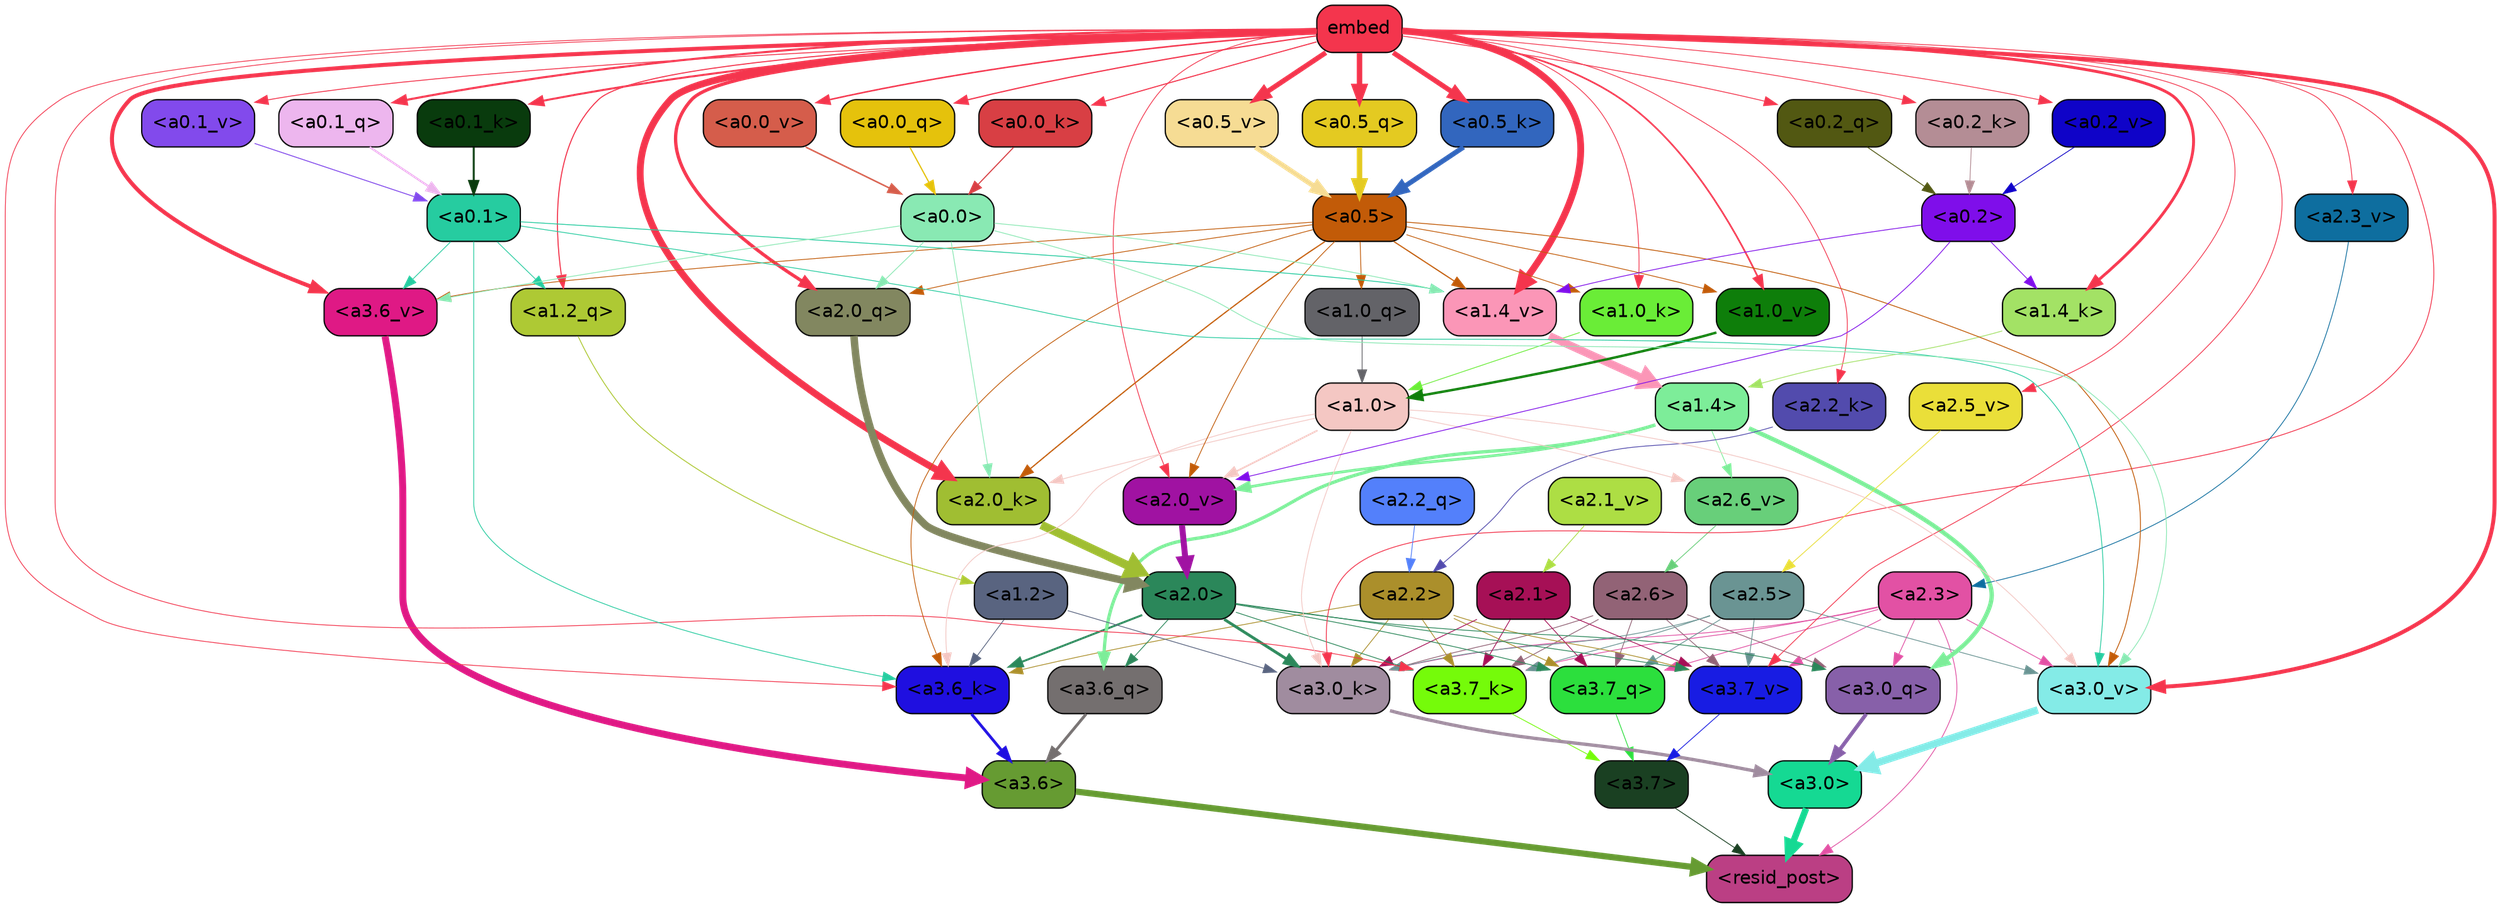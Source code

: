 strict digraph "" {
	graph [bgcolor=transparent,
		layout=dot,
		overlap=false,
		splines=true
	];
	"<a3.7>"	[color=black,
		fillcolor="#1a4022",
		fontname=Helvetica,
		shape=box,
		style="filled, rounded"];
	"<resid_post>"	[color=black,
		fillcolor="#bb3f84",
		fontname=Helvetica,
		shape=box,
		style="filled, rounded"];
	"<a3.7>" -> "<resid_post>"	[color="#1a4022",
		penwidth=0.6];
	"<a3.6>"	[color=black,
		fillcolor="#669b32",
		fontname=Helvetica,
		shape=box,
		style="filled, rounded"];
	"<a3.6>" -> "<resid_post>"	[color="#669b32",
		penwidth=4.7534414529800415];
	"<a3.0>"	[color=black,
		fillcolor="#15d993",
		fontname=Helvetica,
		shape=box,
		style="filled, rounded"];
	"<a3.0>" -> "<resid_post>"	[color="#15d993",
		penwidth=4.898576855659485];
	"<a2.3>"	[color=black,
		fillcolor="#e251a4",
		fontname=Helvetica,
		shape=box,
		style="filled, rounded"];
	"<a2.3>" -> "<resid_post>"	[color="#e251a4",
		penwidth=0.6];
	"<a3.7_q>"	[color=black,
		fillcolor="#2cdf3d",
		fontname=Helvetica,
		shape=box,
		style="filled, rounded"];
	"<a2.3>" -> "<a3.7_q>"	[color="#e251a4",
		penwidth=0.6];
	"<a3.0_q>"	[color=black,
		fillcolor="#8760a9",
		fontname=Helvetica,
		shape=box,
		style="filled, rounded"];
	"<a2.3>" -> "<a3.0_q>"	[color="#e251a4",
		penwidth=0.6];
	"<a3.7_k>"	[color=black,
		fillcolor="#75fb0a",
		fontname=Helvetica,
		shape=box,
		style="filled, rounded"];
	"<a2.3>" -> "<a3.7_k>"	[color="#e251a4",
		penwidth=0.6];
	"<a3.0_k>"	[color=black,
		fillcolor="#a08c9f",
		fontname=Helvetica,
		shape=box,
		style="filled, rounded"];
	"<a2.3>" -> "<a3.0_k>"	[color="#e251a4",
		penwidth=0.6];
	"<a3.7_v>"	[color=black,
		fillcolor="#181ce3",
		fontname=Helvetica,
		shape=box,
		style="filled, rounded"];
	"<a2.3>" -> "<a3.7_v>"	[color="#e251a4",
		penwidth=0.6];
	"<a3.0_v>"	[color=black,
		fillcolor="#84ebe7",
		fontname=Helvetica,
		shape=box,
		style="filled, rounded"];
	"<a2.3>" -> "<a3.0_v>"	[color="#e251a4",
		penwidth=0.6];
	"<a3.7_q>" -> "<a3.7>"	[color="#2cdf3d",
		penwidth=0.6];
	"<a3.6_q>"	[color=black,
		fillcolor="#746f6f",
		fontname=Helvetica,
		shape=box,
		style="filled, rounded"];
	"<a3.6_q>" -> "<a3.6>"	[color="#746f6f",
		penwidth=2.160832464694977];
	"<a3.0_q>" -> "<a3.0>"	[color="#8760a9",
		penwidth=2.870753765106201];
	"<a3.7_k>" -> "<a3.7>"	[color="#75fb0a",
		penwidth=0.6];
	"<a3.6_k>"	[color=black,
		fillcolor="#1f0fe0",
		fontname=Helvetica,
		shape=box,
		style="filled, rounded"];
	"<a3.6_k>" -> "<a3.6>"	[color="#1f0fe0",
		penwidth=2.13908451795578];
	"<a3.0_k>" -> "<a3.0>"	[color="#a08c9f",
		penwidth=2.520303964614868];
	"<a3.7_v>" -> "<a3.7>"	[color="#181ce3",
		penwidth=0.6];
	"<a3.6_v>"	[color=black,
		fillcolor="#df1985",
		fontname=Helvetica,
		shape=box,
		style="filled, rounded"];
	"<a3.6_v>" -> "<a3.6>"	[color="#df1985",
		penwidth=5.297133803367615];
	"<a3.0_v>" -> "<a3.0>"	[color="#84ebe7",
		penwidth=5.680712580680847];
	"<a2.6>"	[color=black,
		fillcolor="#926376",
		fontname=Helvetica,
		shape=box,
		style="filled, rounded"];
	"<a2.6>" -> "<a3.7_q>"	[color="#926376",
		penwidth=0.6];
	"<a2.6>" -> "<a3.0_q>"	[color="#926376",
		penwidth=0.6];
	"<a2.6>" -> "<a3.7_k>"	[color="#926376",
		penwidth=0.6];
	"<a2.6>" -> "<a3.0_k>"	[color="#926376",
		penwidth=0.6];
	"<a2.6>" -> "<a3.7_v>"	[color="#926376",
		penwidth=0.6];
	"<a2.5>"	[color=black,
		fillcolor="#6a9493",
		fontname=Helvetica,
		shape=box,
		style="filled, rounded"];
	"<a2.5>" -> "<a3.7_q>"	[color="#6a9493",
		penwidth=0.6];
	"<a2.5>" -> "<a3.7_k>"	[color="#6a9493",
		penwidth=0.6];
	"<a2.5>" -> "<a3.0_k>"	[color="#6a9493",
		penwidth=0.6];
	"<a2.5>" -> "<a3.7_v>"	[color="#6a9493",
		penwidth=0.6];
	"<a2.5>" -> "<a3.0_v>"	[color="#6a9493",
		penwidth=0.6];
	"<a2.2>"	[color=black,
		fillcolor="#ab8f2b",
		fontname=Helvetica,
		shape=box,
		style="filled, rounded"];
	"<a2.2>" -> "<a3.7_q>"	[color="#ab8f2b",
		penwidth=0.6];
	"<a2.2>" -> "<a3.7_k>"	[color="#ab8f2b",
		penwidth=0.6];
	"<a2.2>" -> "<a3.6_k>"	[color="#ab8f2b",
		penwidth=0.6];
	"<a2.2>" -> "<a3.0_k>"	[color="#ab8f2b",
		penwidth=0.6];
	"<a2.2>" -> "<a3.7_v>"	[color="#ab8f2b",
		penwidth=0.6];
	"<a2.1>"	[color=black,
		fillcolor="#a61056",
		fontname=Helvetica,
		shape=box,
		style="filled, rounded"];
	"<a2.1>" -> "<a3.7_q>"	[color="#a61056",
		penwidth=0.6];
	"<a2.1>" -> "<a3.7_k>"	[color="#a61056",
		penwidth=0.6];
	"<a2.1>" -> "<a3.0_k>"	[color="#a61056",
		penwidth=0.6];
	"<a2.1>" -> "<a3.7_v>"	[color="#a61056",
		penwidth=0.6];
	"<a2.0>"	[color=black,
		fillcolor="#2b875a",
		fontname=Helvetica,
		shape=box,
		style="filled, rounded"];
	"<a2.0>" -> "<a3.7_q>"	[color="#2b875a",
		penwidth=0.6];
	"<a2.0>" -> "<a3.6_q>"	[color="#2b875a",
		penwidth=0.6];
	"<a2.0>" -> "<a3.0_q>"	[color="#2b875a",
		penwidth=0.6];
	"<a2.0>" -> "<a3.7_k>"	[color="#2b875a",
		penwidth=0.6];
	"<a2.0>" -> "<a3.6_k>"	[color="#2b875a",
		penwidth=1.4957321882247925];
	"<a2.0>" -> "<a3.0_k>"	[color="#2b875a",
		penwidth=2.18752121925354];
	"<a2.0>" -> "<a3.7_v>"	[color="#2b875a",
		penwidth=0.6];
	"<a1.4>"	[color=black,
		fillcolor="#7ded99",
		fontname=Helvetica,
		shape=box,
		style="filled, rounded"];
	"<a1.4>" -> "<a3.6_q>"	[color="#7ded99",
		penwidth=2.4829938411712646];
	"<a1.4>" -> "<a3.0_q>"	[color="#7ded99",
		penwidth=3.299744725227356];
	"<a2.6_v>"	[color=black,
		fillcolor="#68cf7a",
		fontname=Helvetica,
		shape=box,
		style="filled, rounded"];
	"<a1.4>" -> "<a2.6_v>"	[color="#7ded99",
		penwidth=0.6];
	"<a2.0_v>"	[color=black,
		fillcolor="#a012a2",
		fontname=Helvetica,
		shape=box,
		style="filled, rounded"];
	"<a1.4>" -> "<a2.0_v>"	[color="#7ded99",
		penwidth=2.092592429369688];
	embed	[color=black,
		fillcolor="#f4354d",
		fontname=Helvetica,
		shape=box,
		style="filled, rounded"];
	embed -> "<a3.7_k>"	[color="#f4354d",
		penwidth=0.6];
	embed -> "<a3.6_k>"	[color="#f4354d",
		penwidth=0.6];
	embed -> "<a3.0_k>"	[color="#f4354d",
		penwidth=0.6394047290086746];
	embed -> "<a3.7_v>"	[color="#f4354d",
		penwidth=0.6];
	embed -> "<a3.6_v>"	[color="#f4354d",
		penwidth=3.067279100418091];
	embed -> "<a3.0_v>"	[color="#f4354d",
		penwidth=3.0212591886520386];
	"<a2.0_q>"	[color=black,
		fillcolor="#828760",
		fontname=Helvetica,
		shape=box,
		style="filled, rounded"];
	embed -> "<a2.0_q>"	[color="#f4354d",
		penwidth=2.5355080366134644];
	"<a2.2_k>"	[color=black,
		fillcolor="#524bad",
		fontname=Helvetica,
		shape=box,
		style="filled, rounded"];
	embed -> "<a2.2_k>"	[color="#f4354d",
		penwidth=0.6];
	"<a2.0_k>"	[color=black,
		fillcolor="#a0be32",
		fontname=Helvetica,
		shape=box,
		style="filled, rounded"];
	embed -> "<a2.0_k>"	[color="#f4354d",
		penwidth=5.2180726528167725];
	"<a2.5_v>"	[color=black,
		fillcolor="#eadf39",
		fontname=Helvetica,
		shape=box,
		style="filled, rounded"];
	embed -> "<a2.5_v>"	[color="#f4354d",
		penwidth=0.6];
	"<a2.3_v>"	[color=black,
		fillcolor="#0e6e9f",
		fontname=Helvetica,
		shape=box,
		style="filled, rounded"];
	embed -> "<a2.3_v>"	[color="#f4354d",
		penwidth=0.6];
	embed -> "<a2.0_v>"	[color="#f4354d",
		penwidth=0.6];
	"<a1.2_q>"	[color=black,
		fillcolor="#aec934",
		fontname=Helvetica,
		shape=box,
		style="filled, rounded"];
	embed -> "<a1.2_q>"	[color="#f4354d",
		penwidth=0.8094894886016846];
	"<a1.4_k>"	[color=black,
		fillcolor="#a3e265",
		fontname=Helvetica,
		shape=box,
		style="filled, rounded"];
	embed -> "<a1.4_k>"	[color="#f4354d",
		penwidth=2.1732678413391113];
	"<a1.0_k>"	[color=black,
		fillcolor="#6aed37",
		fontname=Helvetica,
		shape=box,
		style="filled, rounded"];
	embed -> "<a1.0_k>"	[color="#f4354d",
		penwidth=0.6];
	"<a1.4_v>"	[color=black,
		fillcolor="#fb96b7",
		fontname=Helvetica,
		shape=box,
		style="filled, rounded"];
	embed -> "<a1.4_v>"	[color="#f4354d",
		penwidth=5.162249565124512];
	"<a1.0_v>"	[color=black,
		fillcolor="#0e7e0a",
		fontname=Helvetica,
		shape=box,
		style="filled, rounded"];
	embed -> "<a1.0_v>"	[color="#f4354d",
		penwidth=1.26457279920578];
	"<a0.5_q>"	[color=black,
		fillcolor="#e4ca21",
		fontname=Helvetica,
		shape=box,
		style="filled, rounded"];
	embed -> "<a0.5_q>"	[color="#f4354d",
		penwidth=4.176324553787708];
	"<a0.2_q>"	[color=black,
		fillcolor="#525812",
		fontname=Helvetica,
		shape=box,
		style="filled, rounded"];
	embed -> "<a0.2_q>"	[color="#f4354d",
		penwidth=0.6484904289245605];
	"<a0.1_q>"	[color=black,
		fillcolor="#edb6ee",
		fontname=Helvetica,
		shape=box,
		style="filled, rounded"];
	embed -> "<a0.1_q>"	[color="#f4354d",
		penwidth=1.5710430145263672];
	"<a0.0_q>"	[color=black,
		fillcolor="#e5c20c",
		fontname=Helvetica,
		shape=box,
		style="filled, rounded"];
	embed -> "<a0.0_q>"	[color="#f4354d",
		penwidth=0.9426429271697998];
	"<a0.5_k>"	[color=black,
		fillcolor="#3266be",
		fontname=Helvetica,
		shape=box,
		style="filled, rounded"];
	embed -> "<a0.5_k>"	[color="#f4354d",
		penwidth=3.7953668534755707];
	"<a0.2_k>"	[color=black,
		fillcolor="#b48d95",
		fontname=Helvetica,
		shape=box,
		style="filled, rounded"];
	embed -> "<a0.2_k>"	[color="#f4354d",
		penwidth=0.6];
	"<a0.1_k>"	[color=black,
		fillcolor="#093b0d",
		fontname=Helvetica,
		shape=box,
		style="filled, rounded"];
	embed -> "<a0.1_k>"	[color="#f4354d",
		penwidth=1.4836058616638184];
	"<a0.0_k>"	[color=black,
		fillcolor="#d83f44",
		fontname=Helvetica,
		shape=box,
		style="filled, rounded"];
	embed -> "<a0.0_k>"	[color="#f4354d",
		penwidth=0.8216803073883057];
	"<a0.5_v>"	[color=black,
		fillcolor="#f6dc94",
		fontname=Helvetica,
		shape=box,
		style="filled, rounded"];
	embed -> "<a0.5_v>"	[color="#f4354d",
		penwidth=3.8054766058921814];
	"<a0.2_v>"	[color=black,
		fillcolor="#0f03c8",
		fontname=Helvetica,
		shape=box,
		style="filled, rounded"];
	embed -> "<a0.2_v>"	[color="#f4354d",
		penwidth=0.6];
	"<a0.1_v>"	[color=black,
		fillcolor="#824aec",
		fontname=Helvetica,
		shape=box,
		style="filled, rounded"];
	embed -> "<a0.1_v>"	[color="#f4354d",
		penwidth=0.6855058670043945];
	"<a0.0_v>"	[color=black,
		fillcolor="#d55d4b",
		fontname=Helvetica,
		shape=box,
		style="filled, rounded"];
	embed -> "<a0.0_v>"	[color="#f4354d",
		penwidth=1.1353206634521484];
	"<a1.2>"	[color=black,
		fillcolor="#596480",
		fontname=Helvetica,
		shape=box,
		style="filled, rounded"];
	"<a1.2>" -> "<a3.6_k>"	[color="#596480",
		penwidth=0.6];
	"<a1.2>" -> "<a3.0_k>"	[color="#596480",
		penwidth=0.6];
	"<a1.0>"	[color=black,
		fillcolor="#f4c7c3",
		fontname=Helvetica,
		shape=box,
		style="filled, rounded"];
	"<a1.0>" -> "<a3.6_k>"	[color="#f4c7c3",
		penwidth=0.6];
	"<a1.0>" -> "<a3.0_k>"	[color="#f4c7c3",
		penwidth=0.6];
	"<a1.0>" -> "<a3.0_v>"	[color="#f4c7c3",
		penwidth=0.6];
	"<a1.0>" -> "<a2.0_k>"	[color="#f4c7c3",
		penwidth=0.6];
	"<a1.0>" -> "<a2.6_v>"	[color="#f4c7c3",
		penwidth=0.6];
	"<a1.0>" -> "<a2.0_v>"	[color="#f4c7c3",
		penwidth=1.2132605910301208];
	"<a0.5>"	[color=black,
		fillcolor="#c25b08",
		fontname=Helvetica,
		shape=box,
		style="filled, rounded"];
	"<a0.5>" -> "<a3.6_k>"	[color="#c25b08",
		penwidth=0.6];
	"<a0.5>" -> "<a3.6_v>"	[color="#c25b08",
		penwidth=0.6];
	"<a0.5>" -> "<a3.0_v>"	[color="#c25b08",
		penwidth=0.648682102560997];
	"<a0.5>" -> "<a2.0_q>"	[color="#c25b08",
		penwidth=0.6];
	"<a0.5>" -> "<a2.0_k>"	[color="#c25b08",
		penwidth=0.9236047863960266];
	"<a0.5>" -> "<a2.0_v>"	[color="#c25b08",
		penwidth=0.6];
	"<a1.0_q>"	[color=black,
		fillcolor="#636368",
		fontname=Helvetica,
		shape=box,
		style="filled, rounded"];
	"<a0.5>" -> "<a1.0_q>"	[color="#c25b08",
		penwidth=0.6];
	"<a0.5>" -> "<a1.0_k>"	[color="#c25b08",
		penwidth=0.6];
	"<a0.5>" -> "<a1.4_v>"	[color="#c25b08",
		penwidth=0.8783596754074097];
	"<a0.5>" -> "<a1.0_v>"	[color="#c25b08",
		penwidth=0.6];
	"<a0.1>"	[color=black,
		fillcolor="#26cca0",
		fontname=Helvetica,
		shape=box,
		style="filled, rounded"];
	"<a0.1>" -> "<a3.6_k>"	[color="#26cca0",
		penwidth=0.6];
	"<a0.1>" -> "<a3.6_v>"	[color="#26cca0",
		penwidth=0.6];
	"<a0.1>" -> "<a3.0_v>"	[color="#26cca0",
		penwidth=0.6];
	"<a0.1>" -> "<a1.2_q>"	[color="#26cca0",
		penwidth=0.6];
	"<a0.1>" -> "<a1.4_v>"	[color="#26cca0",
		penwidth=0.6490728855133057];
	"<a0.0>"	[color=black,
		fillcolor="#89e9b3",
		fontname=Helvetica,
		shape=box,
		style="filled, rounded"];
	"<a0.0>" -> "<a3.6_v>"	[color="#89e9b3",
		penwidth=0.6];
	"<a0.0>" -> "<a3.0_v>"	[color="#89e9b3",
		penwidth=0.6];
	"<a0.0>" -> "<a2.0_q>"	[color="#89e9b3",
		penwidth=0.6];
	"<a0.0>" -> "<a2.0_k>"	[color="#89e9b3",
		penwidth=0.6];
	"<a0.0>" -> "<a1.4_v>"	[color="#89e9b3",
		penwidth=0.6];
	"<a2.2_q>"	[color=black,
		fillcolor="#5380fb",
		fontname=Helvetica,
		shape=box,
		style="filled, rounded"];
	"<a2.2_q>" -> "<a2.2>"	[color="#5380fb",
		penwidth=0.6];
	"<a2.0_q>" -> "<a2.0>"	[color="#828760",
		penwidth=5.681910276412964];
	"<a2.2_k>" -> "<a2.2>"	[color="#524bad",
		penwidth=0.6];
	"<a2.0_k>" -> "<a2.0>"	[color="#a0be32",
		penwidth=6.447777509689331];
	"<a2.6_v>" -> "<a2.6>"	[color="#68cf7a",
		penwidth=0.6];
	"<a2.5_v>" -> "<a2.5>"	[color="#eadf39",
		penwidth=0.6];
	"<a2.3_v>" -> "<a2.3>"	[color="#0e6e9f",
		penwidth=0.6];
	"<a2.1_v>"	[color=black,
		fillcolor="#adde44",
		fontname=Helvetica,
		shape=box,
		style="filled, rounded"];
	"<a2.1_v>" -> "<a2.1>"	[color="#adde44",
		penwidth=0.6];
	"<a2.0_v>" -> "<a2.0>"	[color="#a012a2",
		penwidth=4.5695202350616455];
	"<a0.2>"	[color=black,
		fillcolor="#7f0eea",
		fontname=Helvetica,
		shape=box,
		style="filled, rounded"];
	"<a0.2>" -> "<a2.0_v>"	[color="#7f0eea",
		penwidth=0.6];
	"<a0.2>" -> "<a1.4_k>"	[color="#7f0eea",
		penwidth=0.6];
	"<a0.2>" -> "<a1.4_v>"	[color="#7f0eea",
		penwidth=0.6];
	"<a1.2_q>" -> "<a1.2>"	[color="#aec934",
		penwidth=0.6769798994064331];
	"<a1.0_q>" -> "<a1.0>"	[color="#636368",
		penwidth=0.6];
	"<a1.4_k>" -> "<a1.4>"	[color="#a3e265",
		penwidth=0.6];
	"<a1.0_k>" -> "<a1.0>"	[color="#6aed37",
		penwidth=0.6];
	"<a1.4_v>" -> "<a1.4>"	[color="#fb96b7",
		penwidth=6.016597509384155];
	"<a1.0_v>" -> "<a1.0>"	[color="#0e7e0a",
		penwidth=1.8562973737716675];
	"<a0.5_q>" -> "<a0.5>"	[color="#e4ca21",
		penwidth=4.176325984299183];
	"<a0.2_q>" -> "<a0.2>"	[color="#525812",
		penwidth=0.6484866142272949];
	"<a0.1_q>" -> "<a0.1>"	[color="#edb6ee",
		penwidth=1.571044921875];
	"<a0.0_q>" -> "<a0.0>"	[color="#e5c20c",
		penwidth=0.9426424503326416];
	"<a0.5_k>" -> "<a0.5>"	[color="#3266be",
		penwidth=3.7953722774982452];
	"<a0.2_k>" -> "<a0.2>"	[color="#b48d95",
		penwidth=0.6];
	"<a0.1_k>" -> "<a0.1>"	[color="#093b0d",
		penwidth=1.483607530593872];
	"<a0.0_k>" -> "<a0.0>"	[color="#d83f44",
		penwidth=0.8216795921325684];
	"<a0.5_v>" -> "<a0.5>"	[color="#f6dc94",
		penwidth=3.805475652217865];
	"<a0.2_v>" -> "<a0.2>"	[color="#0f03c8",
		penwidth=0.6];
	"<a0.1_v>" -> "<a0.1>"	[color="#824aec",
		penwidth=0.6855120658874512];
	"<a0.0_v>" -> "<a0.0>"	[color="#d55d4b",
		penwidth=1.1353182792663574];
}
